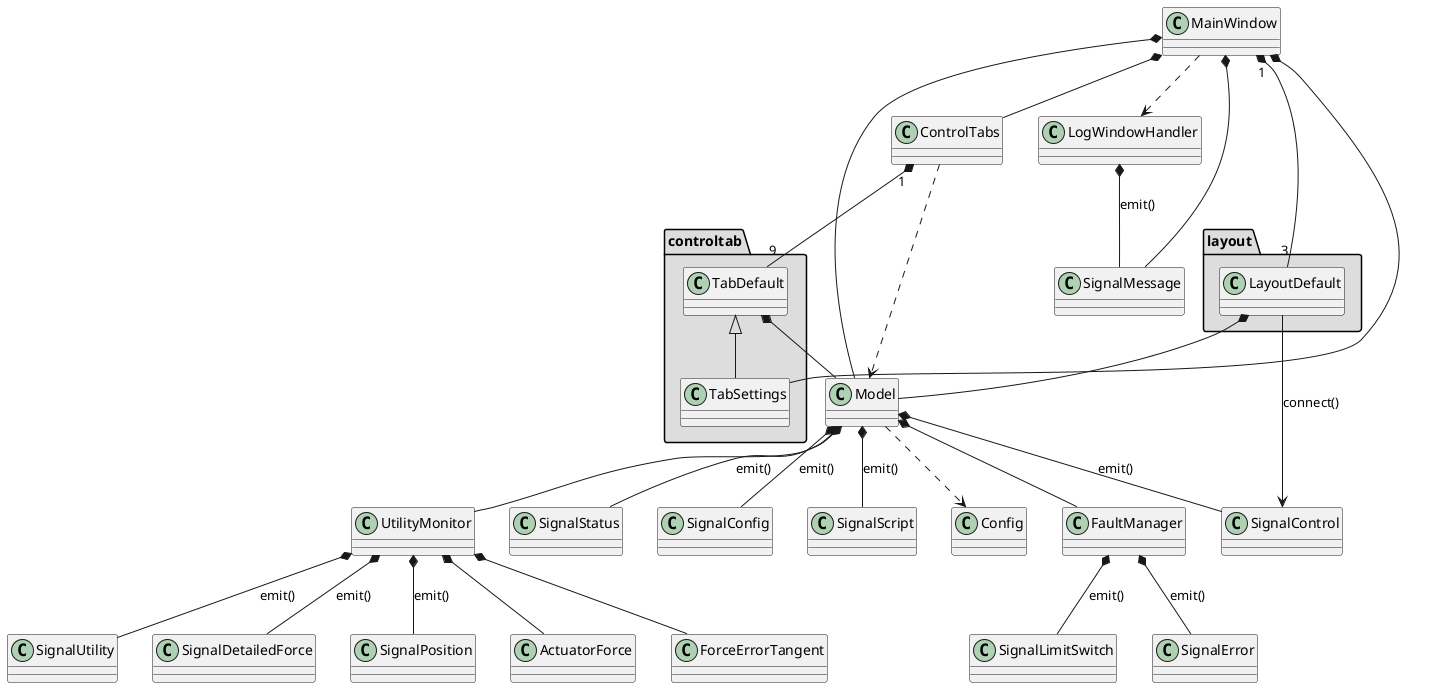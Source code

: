 @startuml
package "layout" #DDDDDD {
  class LayoutDefault
}

package "controltab" #DDDDDD {
  TabDefault <|-- TabSettings
}

MainWindow *-- Model
MainWindow *-- ControlTabs
MainWindow *-- TabSettings
MainWindow "1" *-- "3" LayoutDefault
MainWindow *-- SignalMessage
MainWindow ..> LogWindowHandler

Model *-- FaultManager
Model *-- UtilityMonitor
Model *-- SignalControl : emit()
Model *-- SignalStatus : emit()
Model *-- SignalConfig : emit()
Model *-- SignalScript : emit()
Model ..> Config

FaultManager *-- SignalError : emit()
FaultManager *-- SignalLimitSwitch : emit()

UtilityMonitor *-- SignalUtility : emit()
UtilityMonitor *-- SignalDetailedForce : emit()
UtilityMonitor *-- SignalPosition : emit()

UtilityMonitor *-- ActuatorForce
UtilityMonitor *-- ForceErrorTangent

LayoutDefault *-- Model
LayoutDefault --> SignalControl : connect()

LogWindowHandler *-- SignalMessage : emit()

ControlTabs ..> Model
ControlTabs "1" *-- "9" TabDefault

TabDefault *-- Model
@enduml
